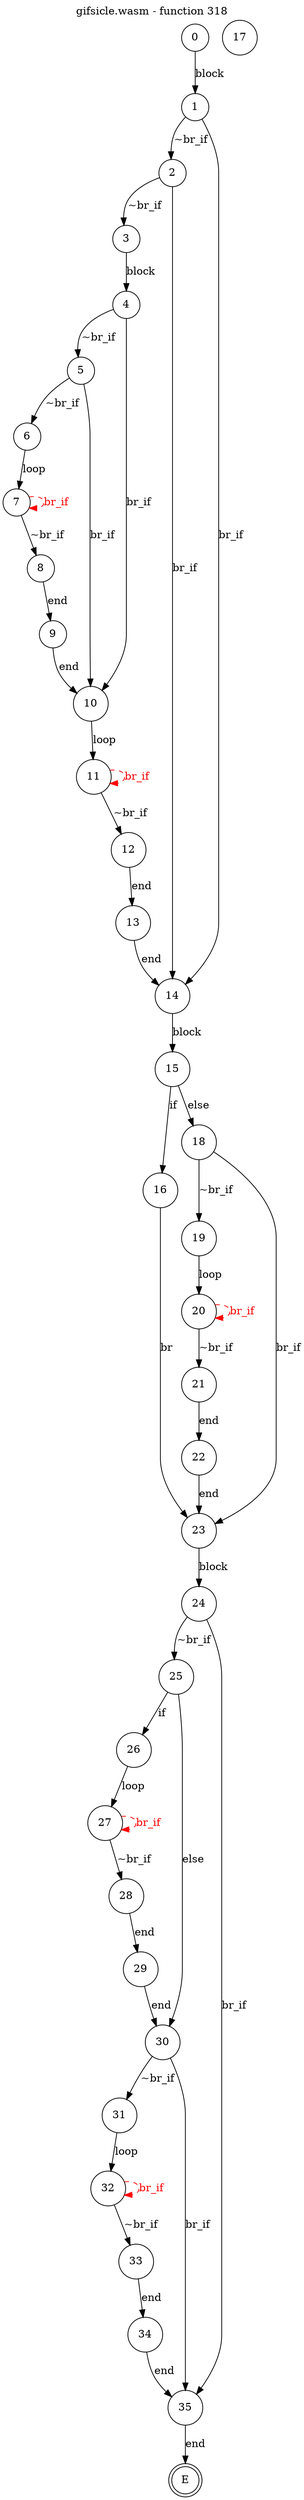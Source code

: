 digraph finite_state_machine {
    label = "gifsicle.wasm - function 318"
    labelloc =  t
    labelfontsize = 16
    labelfontcolor = black
    labelfontname = "Helvetica"
    node [shape = doublecircle]; E ;
node [shape=circle, fontcolor=black, style="", label="0"]0
node [shape=circle, fontcolor=black, style="", label="1"]1
node [shape=circle, fontcolor=black, style="", label="2"]2
node [shape=circle, fontcolor=black, style="", label="3"]3
node [shape=circle, fontcolor=black, style="", label="4"]4
node [shape=circle, fontcolor=black, style="", label="5"]5
node [shape=circle, fontcolor=black, style="", label="6"]6
node [shape=circle, fontcolor=black, style="", label="7"]7
node [shape=circle, fontcolor=black, style="", label="8"]8
node [shape=circle, fontcolor=black, style="", label="9"]9
node [shape=circle, fontcolor=black, style="", label="10"]10
node [shape=circle, fontcolor=black, style="", label="11"]11
node [shape=circle, fontcolor=black, style="", label="12"]12
node [shape=circle, fontcolor=black, style="", label="13"]13
node [shape=circle, fontcolor=black, style="", label="14"]14
node [shape=circle, fontcolor=black, style="", label="15"]15
node [shape=circle, fontcolor=black, style="", label="16"]16
node [shape=circle, fontcolor=black, style="", label="17"]17
node [shape=circle, fontcolor=black, style="", label="18"]18
node [shape=circle, fontcolor=black, style="", label="19"]19
node [shape=circle, fontcolor=black, style="", label="20"]20
node [shape=circle, fontcolor=black, style="", label="21"]21
node [shape=circle, fontcolor=black, style="", label="22"]22
node [shape=circle, fontcolor=black, style="", label="23"]23
node [shape=circle, fontcolor=black, style="", label="24"]24
node [shape=circle, fontcolor=black, style="", label="25"]25
node [shape=circle, fontcolor=black, style="", label="26"]26
node [shape=circle, fontcolor=black, style="", label="27"]27
node [shape=circle, fontcolor=black, style="", label="28"]28
node [shape=circle, fontcolor=black, style="", label="29"]29
node [shape=circle, fontcolor=black, style="", label="30"]30
node [shape=circle, fontcolor=black, style="", label="31"]31
node [shape=circle, fontcolor=black, style="", label="32"]32
node [shape=circle, fontcolor=black, style="", label="33"]33
node [shape=circle, fontcolor=black, style="", label="34"]34
node [shape=circle, fontcolor=black, style="", label="35"]35
node [shape=circle, fontcolor=black, style="", label="E"]E
    0 -> 1[label="block"];
    1 -> 2[label="~br_if"];
    1 -> 14[label="br_if"];
    2 -> 3[label="~br_if"];
    2 -> 14[label="br_if"];
    3 -> 4[label="block"];
    4 -> 5[label="~br_if"];
    4 -> 10[label="br_if"];
    5 -> 6[label="~br_if"];
    5 -> 10[label="br_if"];
    6 -> 7[label="loop"];
    7 -> 8[label="~br_if"];
    7 -> 7[style="dashed" color="red" fontcolor="red" label="br_if"];
    8 -> 9[label="end"];
    9 -> 10[label="end"];
    10 -> 11[label="loop"];
    11 -> 12[label="~br_if"];
    11 -> 11[style="dashed" color="red" fontcolor="red" label="br_if"];
    12 -> 13[label="end"];
    13 -> 14[label="end"];
    14 -> 15[label="block"];
    15 -> 16[label="if"];
    15 -> 18[label="else"];
    16 -> 23[label="br"];
    18 -> 19[label="~br_if"];
    18 -> 23[label="br_if"];
    19 -> 20[label="loop"];
    20 -> 21[label="~br_if"];
    20 -> 20[style="dashed" color="red" fontcolor="red" label="br_if"];
    21 -> 22[label="end"];
    22 -> 23[label="end"];
    23 -> 24[label="block"];
    24 -> 25[label="~br_if"];
    24 -> 35[label="br_if"];
    25 -> 26[label="if"];
    25 -> 30[label="else"];
    26 -> 27[label="loop"];
    27 -> 28[label="~br_if"];
    27 -> 27[style="dashed" color="red" fontcolor="red" label="br_if"];
    28 -> 29[label="end"];
    29 -> 30[label="end"];
    30 -> 31[label="~br_if"];
    30 -> 35[label="br_if"];
    31 -> 32[label="loop"];
    32 -> 33[label="~br_if"];
    32 -> 32[style="dashed" color="red" fontcolor="red" label="br_if"];
    33 -> 34[label="end"];
    34 -> 35[label="end"];
    35 -> E[label="end"];
}
